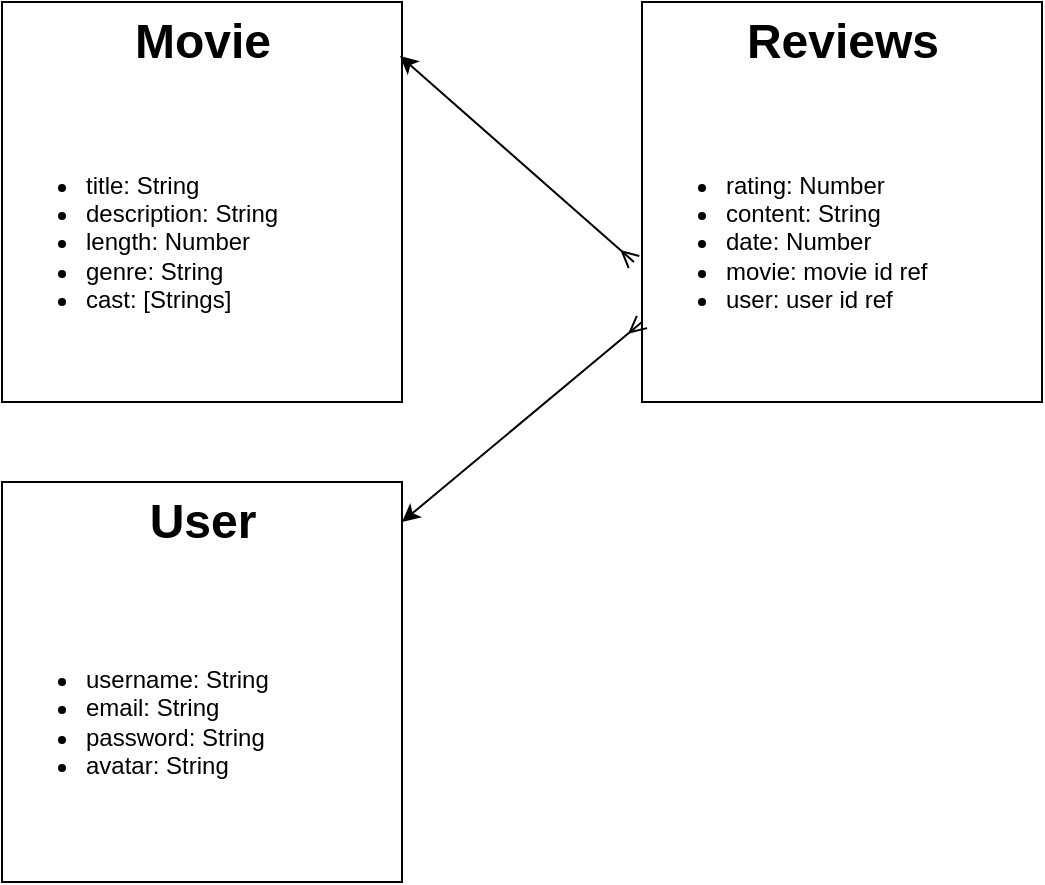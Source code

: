 <mxfile>
    <diagram id="MMdOK2Mrzy2DNpiFhd3T" name="Page-1">
        <mxGraphModel dx="467" dy="847" grid="1" gridSize="10" guides="1" tooltips="1" connect="1" arrows="1" fold="1" page="1" pageScale="1" pageWidth="850" pageHeight="1100" math="0" shadow="0">
            <root>
                <mxCell id="0"/>
                <mxCell id="1" parent="0"/>
                <mxCell id="2" value="" style="whiteSpace=wrap;html=1;aspect=fixed;" parent="1" vertex="1">
                    <mxGeometry x="40" y="80" width="200" height="200" as="geometry"/>
                </mxCell>
                <mxCell id="3" value="Movie" style="text;strokeColor=none;fillColor=none;html=1;fontSize=24;fontStyle=1;verticalAlign=middle;align=center;" parent="1" vertex="1">
                    <mxGeometry x="80" y="80" width="120" height="40" as="geometry"/>
                </mxCell>
                <mxCell id="6" value="&lt;ul&gt;&lt;li&gt;title: String&lt;/li&gt;&lt;li&gt;description: String&lt;/li&gt;&lt;li&gt;length: Number&lt;/li&gt;&lt;li&gt;genre: String&lt;/li&gt;&lt;li&gt;cast: [Strings]&lt;/li&gt;&lt;/ul&gt;" style="text;strokeColor=none;fillColor=none;html=1;whiteSpace=wrap;verticalAlign=middle;overflow=hidden;" parent="1" vertex="1">
                    <mxGeometry x="40" y="120" width="200" height="160" as="geometry"/>
                </mxCell>
                <mxCell id="7" value="" style="whiteSpace=wrap;html=1;aspect=fixed;" parent="1" vertex="1">
                    <mxGeometry x="360" y="80" width="200" height="200" as="geometry"/>
                </mxCell>
                <mxCell id="8" value="Reviews" style="text;strokeColor=none;fillColor=none;html=1;fontSize=24;fontStyle=1;verticalAlign=middle;align=center;" parent="1" vertex="1">
                    <mxGeometry x="410" y="80" width="100" height="40" as="geometry"/>
                </mxCell>
                <mxCell id="9" value="&lt;ul&gt;&lt;li&gt;rating: Number&lt;/li&gt;&lt;li&gt;content: String&lt;/li&gt;&lt;li&gt;date: Number&lt;/li&gt;&lt;li&gt;movie: movie id ref&lt;/li&gt;&lt;li&gt;user: user id ref&lt;/li&gt;&lt;/ul&gt;" style="text;strokeColor=none;fillColor=none;html=1;whiteSpace=wrap;verticalAlign=middle;overflow=hidden;" parent="1" vertex="1">
                    <mxGeometry x="360" y="120" width="200" height="160" as="geometry"/>
                </mxCell>
                <mxCell id="18" value="" style="endArrow=ERmany;startArrow=classic;html=1;endFill=0;exitX=0.995;exitY=0.135;exitDx=0;exitDy=0;exitPerimeter=0;" parent="1" source="2" edge="1">
                    <mxGeometry width="50" height="50" relative="1" as="geometry">
                        <mxPoint x="270" y="170" as="sourcePoint"/>
                        <mxPoint x="356" y="210" as="targetPoint"/>
                        <Array as="points"/>
                    </mxGeometry>
                </mxCell>
                <mxCell id="19" value="" style="whiteSpace=wrap;html=1;aspect=fixed;" parent="1" vertex="1">
                    <mxGeometry x="40" y="320" width="200" height="200" as="geometry"/>
                </mxCell>
                <mxCell id="20" value="User" style="text;strokeColor=none;fillColor=none;html=1;fontSize=24;fontStyle=1;verticalAlign=middle;align=center;" parent="1" vertex="1">
                    <mxGeometry x="90" y="320" width="100" height="40" as="geometry"/>
                </mxCell>
                <mxCell id="21" value="&lt;ul&gt;&lt;li&gt;username: String&lt;/li&gt;&lt;li&gt;email: String&lt;/li&gt;&lt;li&gt;password: String&lt;/li&gt;&lt;li&gt;avatar: String&lt;/li&gt;&lt;/ul&gt;" style="text;strokeColor=none;fillColor=none;html=1;whiteSpace=wrap;verticalAlign=middle;overflow=hidden;" parent="1" vertex="1">
                    <mxGeometry x="40" y="360" width="200" height="160" as="geometry"/>
                </mxCell>
                <mxCell id="22" value="" style="endArrow=ERmany;startArrow=classic;html=1;endFill=0;entryX=0;entryY=0.75;entryDx=0;entryDy=0;" parent="1" target="9" edge="1">
                    <mxGeometry width="50" height="50" relative="1" as="geometry">
                        <mxPoint x="240" y="340" as="sourcePoint"/>
                        <mxPoint x="290" y="290" as="targetPoint"/>
                    </mxGeometry>
                </mxCell>
            </root>
        </mxGraphModel>
    </diagram>
</mxfile>